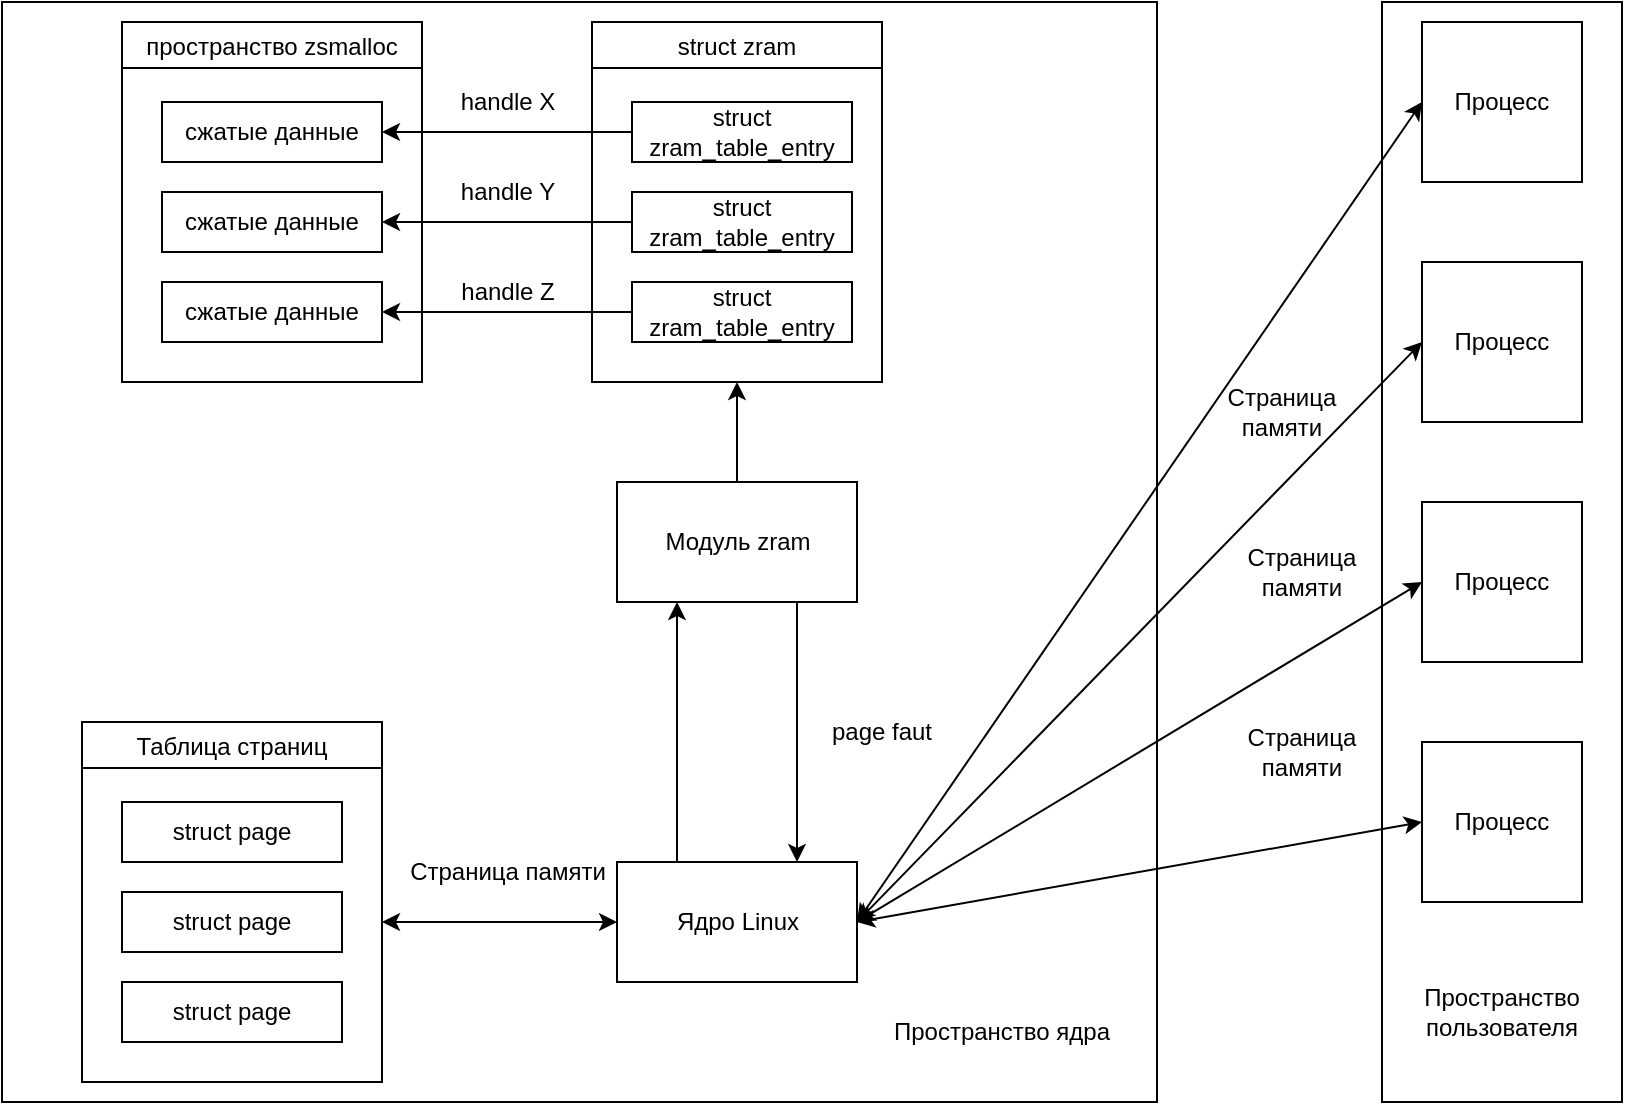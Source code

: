 <mxfile version="18.2.0" type="device"><diagram id="dKlt2y1xPzx2vbjdmcjY" name="Page-1"><mxGraphModel dx="2260" dy="1893" grid="1" gridSize="10" guides="1" tooltips="1" connect="1" arrows="1" fold="1" page="1" pageScale="1" pageWidth="850" pageHeight="1100" math="0" shadow="0"><root><mxCell id="0"/><mxCell id="1" parent="0"/><mxCell id="CebjB-zho-fKxPLt5UVP-1" value="Модуль zram" style="rounded=0;whiteSpace=wrap;html=1;" parent="1" vertex="1"><mxGeometry x="197.5" y="160" width="120" height="60" as="geometry"/></mxCell><mxCell id="CebjB-zho-fKxPLt5UVP-12" value="Ядро Linux" style="rounded=0;whiteSpace=wrap;html=1;fillColor=default;" parent="1" vertex="1"><mxGeometry x="197.5" y="350" width="120" height="60" as="geometry"/></mxCell><mxCell id="CebjB-zho-fKxPLt5UVP-15" value="Процесс" style="whiteSpace=wrap;html=1;aspect=fixed;fillColor=default;" parent="1" vertex="1"><mxGeometry x="600" y="170" width="80" height="80" as="geometry"/></mxCell><mxCell id="CebjB-zho-fKxPLt5UVP-16" value="Страница &lt;br&gt;памяти" style="text;html=1;strokeColor=none;fillColor=none;align=center;verticalAlign=middle;whiteSpace=wrap;rounded=0;" parent="1" vertex="1"><mxGeometry x="510" y="190" width="60" height="30" as="geometry"/></mxCell><mxCell id="CebjB-zho-fKxPLt5UVP-20" value="" style="endArrow=classic;html=1;rounded=0;entryX=0;entryY=0.5;entryDx=0;entryDy=0;startArrow=classic;startFill=1;" parent="1" target="CebjB-zho-fKxPLt5UVP-12" edge="1"><mxGeometry width="50" height="50" relative="1" as="geometry"><mxPoint x="80" y="380" as="sourcePoint"/><mxPoint x="210" y="250" as="targetPoint"/></mxGeometry></mxCell><mxCell id="CebjB-zho-fKxPLt5UVP-21" value="Страница памяти" style="text;html=1;strokeColor=none;fillColor=none;align=center;verticalAlign=middle;whiteSpace=wrap;rounded=0;" parent="1" vertex="1"><mxGeometry x="87.5" y="340" width="110" height="30" as="geometry"/></mxCell><mxCell id="CebjB-zho-fKxPLt5UVP-26" value="Пространство ядра" style="text;html=1;strokeColor=none;fillColor=none;align=center;verticalAlign=middle;whiteSpace=wrap;rounded=0;" parent="1" vertex="1"><mxGeometry x="330" y="420" width="120" height="30" as="geometry"/></mxCell><mxCell id="CebjB-zho-fKxPLt5UVP-27" value="Пространство пользователя" style="text;html=1;strokeColor=none;fillColor=none;align=center;verticalAlign=middle;whiteSpace=wrap;rounded=0;" parent="1" vertex="1"><mxGeometry x="580" y="410" width="120" height="30" as="geometry"/></mxCell><mxCell id="CebjB-zho-fKxPLt5UVP-28" value="Процесс" style="whiteSpace=wrap;html=1;aspect=fixed;fillColor=default;" parent="1" vertex="1"><mxGeometry x="600" y="50" width="80" height="80" as="geometry"/></mxCell><mxCell id="CebjB-zho-fKxPLt5UVP-29" value="Процесс" style="whiteSpace=wrap;html=1;aspect=fixed;fillColor=default;" parent="1" vertex="1"><mxGeometry x="600" y="290" width="80" height="80" as="geometry"/></mxCell><mxCell id="CebjB-zho-fKxPLt5UVP-30" value="" style="endArrow=classic;html=1;rounded=0;entryX=0;entryY=0.5;entryDx=0;entryDy=0;exitX=1;exitY=0.5;exitDx=0;exitDy=0;startArrow=classic;startFill=1;" parent="1" source="CebjB-zho-fKxPLt5UVP-12" target="CebjB-zho-fKxPLt5UVP-29" edge="1"><mxGeometry width="50" height="50" relative="1" as="geometry"><mxPoint x="160" y="300" as="sourcePoint"/><mxPoint x="210" y="250" as="targetPoint"/></mxGeometry></mxCell><mxCell id="CebjB-zho-fKxPLt5UVP-32" value="Страница &lt;br&gt;памяти" style="text;html=1;strokeColor=none;fillColor=none;align=center;verticalAlign=middle;whiteSpace=wrap;rounded=0;" parent="1" vertex="1"><mxGeometry x="510" y="280" width="60" height="30" as="geometry"/></mxCell><mxCell id="kkRBWP9sa6c81E6wgHr1-6" value="" style="endArrow=classic;html=1;rounded=0;exitX=0.5;exitY=0;exitDx=0;exitDy=0;entryX=0.5;entryY=1;entryDx=0;entryDy=0;" parent="1" source="CebjB-zho-fKxPLt5UVP-1" edge="1"><mxGeometry width="50" height="50" relative="1" as="geometry"><mxPoint x="330" y="100" as="sourcePoint"/><mxPoint x="257.5" y="110" as="targetPoint"/></mxGeometry></mxCell><mxCell id="kkRBWP9sa6c81E6wgHr1-10" value="struct zram" style="swimlane;fillColor=none;fontStyle=0" parent="1" vertex="1"><mxGeometry x="185" y="-70" width="145" height="180" as="geometry"/></mxCell><mxCell id="kkRBWP9sa6c81E6wgHr1-2" value="struct zram_table_entry" style="rounded=0;whiteSpace=wrap;html=1;fillColor=none;" parent="kkRBWP9sa6c81E6wgHr1-10" vertex="1"><mxGeometry x="20" y="40" width="110" height="30" as="geometry"/></mxCell><mxCell id="kkRBWP9sa6c81E6wgHr1-3" value="struct zram_table_entry" style="rounded=0;whiteSpace=wrap;html=1;fillColor=none;" parent="kkRBWP9sa6c81E6wgHr1-10" vertex="1"><mxGeometry x="20" y="85" width="110" height="30" as="geometry"/></mxCell><mxCell id="kkRBWP9sa6c81E6wgHr1-1" value="struct zram_table_entry" style="rounded=0;whiteSpace=wrap;html=1;fillColor=none;" parent="kkRBWP9sa6c81E6wgHr1-10" vertex="1"><mxGeometry x="20" y="130" width="110" height="30" as="geometry"/></mxCell><mxCell id="kkRBWP9sa6c81E6wgHr1-13" value="Таблица страниц" style="swimlane;fillColor=none;fontStyle=0" parent="1" vertex="1"><mxGeometry x="-70" y="280" width="150" height="180" as="geometry"/></mxCell><mxCell id="kkRBWP9sa6c81E6wgHr1-14" value="struct page" style="rounded=0;whiteSpace=wrap;html=1;fillColor=none;" parent="kkRBWP9sa6c81E6wgHr1-13" vertex="1"><mxGeometry x="20" y="40" width="110" height="30" as="geometry"/></mxCell><mxCell id="kkRBWP9sa6c81E6wgHr1-15" value="struct page" style="rounded=0;whiteSpace=wrap;html=1;fillColor=none;" parent="kkRBWP9sa6c81E6wgHr1-13" vertex="1"><mxGeometry x="20" y="85" width="110" height="30" as="geometry"/></mxCell><mxCell id="kkRBWP9sa6c81E6wgHr1-16" value="struct page" style="rounded=0;whiteSpace=wrap;html=1;fillColor=none;" parent="kkRBWP9sa6c81E6wgHr1-13" vertex="1"><mxGeometry x="20" y="130" width="110" height="30" as="geometry"/></mxCell><mxCell id="kkRBWP9sa6c81E6wgHr1-17" value="page faut" style="text;html=1;strokeColor=none;fillColor=none;align=center;verticalAlign=middle;whiteSpace=wrap;rounded=0;" parent="1" vertex="1"><mxGeometry x="300" y="270" width="60" height="30" as="geometry"/></mxCell><mxCell id="kkRBWP9sa6c81E6wgHr1-18" value="" style="endArrow=classic;html=1;rounded=0;exitX=0.25;exitY=0;exitDx=0;exitDy=0;entryX=0.25;entryY=1;entryDx=0;entryDy=0;" parent="1" source="CebjB-zho-fKxPLt5UVP-12" target="CebjB-zho-fKxPLt5UVP-1" edge="1"><mxGeometry width="50" height="50" relative="1" as="geometry"><mxPoint x="330" y="220" as="sourcePoint"/><mxPoint x="380" y="170" as="targetPoint"/></mxGeometry></mxCell><mxCell id="kkRBWP9sa6c81E6wgHr1-19" value="" style="endArrow=classic;html=1;rounded=0;exitX=0.75;exitY=1;exitDx=0;exitDy=0;entryX=0.75;entryY=0;entryDx=0;entryDy=0;" parent="1" source="CebjB-zho-fKxPLt5UVP-1" target="CebjB-zho-fKxPLt5UVP-12" edge="1"><mxGeometry width="50" height="50" relative="1" as="geometry"><mxPoint x="330" y="220" as="sourcePoint"/><mxPoint x="380" y="170" as="targetPoint"/></mxGeometry></mxCell><mxCell id="kkRBWP9sa6c81E6wgHr1-22" value="Процесс" style="whiteSpace=wrap;html=1;aspect=fixed;fillColor=default;" parent="1" vertex="1"><mxGeometry x="600" y="-70" width="80" height="80" as="geometry"/></mxCell><mxCell id="kkRBWP9sa6c81E6wgHr1-27" value="" style="endArrow=classic;startArrow=classic;html=1;rounded=0;exitX=1;exitY=0.5;exitDx=0;exitDy=0;entryX=0;entryY=0.5;entryDx=0;entryDy=0;" parent="1" source="CebjB-zho-fKxPLt5UVP-12" target="CebjB-zho-fKxPLt5UVP-15" edge="1"><mxGeometry width="50" height="50" relative="1" as="geometry"><mxPoint x="330" y="220" as="sourcePoint"/><mxPoint x="380" y="170" as="targetPoint"/></mxGeometry></mxCell><mxCell id="kkRBWP9sa6c81E6wgHr1-28" value="" style="endArrow=classic;startArrow=classic;html=1;rounded=0;exitX=1;exitY=0.5;exitDx=0;exitDy=0;entryX=0;entryY=0.5;entryDx=0;entryDy=0;" parent="1" source="CebjB-zho-fKxPLt5UVP-12" target="CebjB-zho-fKxPLt5UVP-28" edge="1"><mxGeometry width="50" height="50" relative="1" as="geometry"><mxPoint x="330" y="220" as="sourcePoint"/><mxPoint x="380" y="170" as="targetPoint"/></mxGeometry></mxCell><mxCell id="kkRBWP9sa6c81E6wgHr1-29" value="" style="endArrow=classic;startArrow=classic;html=1;rounded=0;exitX=1;exitY=0.5;exitDx=0;exitDy=0;entryX=0;entryY=0.5;entryDx=0;entryDy=0;" parent="1" source="CebjB-zho-fKxPLt5UVP-12" target="kkRBWP9sa6c81E6wgHr1-22" edge="1"><mxGeometry width="50" height="50" relative="1" as="geometry"><mxPoint x="330" y="220" as="sourcePoint"/><mxPoint x="380" y="170" as="targetPoint"/></mxGeometry></mxCell><mxCell id="kkRBWP9sa6c81E6wgHr1-30" value="Страница &lt;br&gt;памяти" style="text;html=1;strokeColor=none;fillColor=none;align=center;verticalAlign=middle;whiteSpace=wrap;rounded=0;" parent="1" vertex="1"><mxGeometry x="500" y="110" width="60" height="30" as="geometry"/></mxCell><mxCell id="kkRBWP9sa6c81E6wgHr1-21" value="" style="rounded=0;whiteSpace=wrap;html=1;fillColor=none;" parent="1" vertex="1"><mxGeometry x="-110" y="-80" width="577.5" height="550" as="geometry"/></mxCell><mxCell id="kkRBWP9sa6c81E6wgHr1-31" value="" style="rounded=0;whiteSpace=wrap;html=1;fillColor=none;" parent="1" vertex="1"><mxGeometry x="580" y="-80" width="120" height="550" as="geometry"/></mxCell><mxCell id="jjI_k59ELkRrVJmTjVuk-2" value="пространство zsmalloc" style="swimlane;fillColor=none;fontStyle=0" vertex="1" parent="1"><mxGeometry x="-50" y="-70" width="150" height="180" as="geometry"/></mxCell><mxCell id="jjI_k59ELkRrVJmTjVuk-3" value="сжатые данные" style="rounded=0;whiteSpace=wrap;html=1;fillColor=none;" vertex="1" parent="jjI_k59ELkRrVJmTjVuk-2"><mxGeometry x="20" y="40" width="110" height="30" as="geometry"/></mxCell><mxCell id="jjI_k59ELkRrVJmTjVuk-4" value="сжатые данные" style="rounded=0;whiteSpace=wrap;html=1;fillColor=none;" vertex="1" parent="jjI_k59ELkRrVJmTjVuk-2"><mxGeometry x="20" y="85" width="110" height="30" as="geometry"/></mxCell><mxCell id="jjI_k59ELkRrVJmTjVuk-5" value="сжатые данные" style="rounded=0;whiteSpace=wrap;html=1;fillColor=none;" vertex="1" parent="jjI_k59ELkRrVJmTjVuk-2"><mxGeometry x="20" y="130" width="110" height="30" as="geometry"/></mxCell><mxCell id="jjI_k59ELkRrVJmTjVuk-6" value="" style="endArrow=classic;html=1;rounded=0;exitX=0;exitY=0.5;exitDx=0;exitDy=0;entryX=1;entryY=0.5;entryDx=0;entryDy=0;" edge="1" parent="1" source="kkRBWP9sa6c81E6wgHr1-2" target="jjI_k59ELkRrVJmTjVuk-3"><mxGeometry width="50" height="50" relative="1" as="geometry"><mxPoint x="230" y="240" as="sourcePoint"/><mxPoint x="280" y="190" as="targetPoint"/></mxGeometry></mxCell><mxCell id="jjI_k59ELkRrVJmTjVuk-7" value="handle X" style="text;html=1;strokeColor=none;fillColor=none;align=center;verticalAlign=middle;whiteSpace=wrap;rounded=0;" vertex="1" parent="1"><mxGeometry x="112.5" y="-35" width="60" height="10" as="geometry"/></mxCell><mxCell id="jjI_k59ELkRrVJmTjVuk-9" value="" style="endArrow=classic;html=1;rounded=0;exitX=0;exitY=0.5;exitDx=0;exitDy=0;entryX=1;entryY=0.5;entryDx=0;entryDy=0;" edge="1" parent="1" source="kkRBWP9sa6c81E6wgHr1-3" target="jjI_k59ELkRrVJmTjVuk-4"><mxGeometry width="50" height="50" relative="1" as="geometry"><mxPoint x="230" y="240" as="sourcePoint"/><mxPoint x="280" y="190" as="targetPoint"/></mxGeometry></mxCell><mxCell id="jjI_k59ELkRrVJmTjVuk-10" value="" style="endArrow=classic;html=1;rounded=0;exitX=0;exitY=0.5;exitDx=0;exitDy=0;entryX=1;entryY=0.5;entryDx=0;entryDy=0;" edge="1" parent="1" source="kkRBWP9sa6c81E6wgHr1-1" target="jjI_k59ELkRrVJmTjVuk-5"><mxGeometry width="50" height="50" relative="1" as="geometry"><mxPoint x="230" y="240" as="sourcePoint"/><mxPoint x="280" y="190" as="targetPoint"/></mxGeometry></mxCell><mxCell id="jjI_k59ELkRrVJmTjVuk-11" value="handle Y" style="text;html=1;strokeColor=none;fillColor=none;align=center;verticalAlign=middle;whiteSpace=wrap;rounded=0;" vertex="1" parent="1"><mxGeometry x="112.5" width="60" height="30" as="geometry"/></mxCell><mxCell id="jjI_k59ELkRrVJmTjVuk-12" value="handle Z" style="text;html=1;strokeColor=none;fillColor=none;align=center;verticalAlign=middle;whiteSpace=wrap;rounded=0;" vertex="1" parent="1"><mxGeometry x="112.5" y="50" width="60" height="30" as="geometry"/></mxCell></root></mxGraphModel></diagram></mxfile>